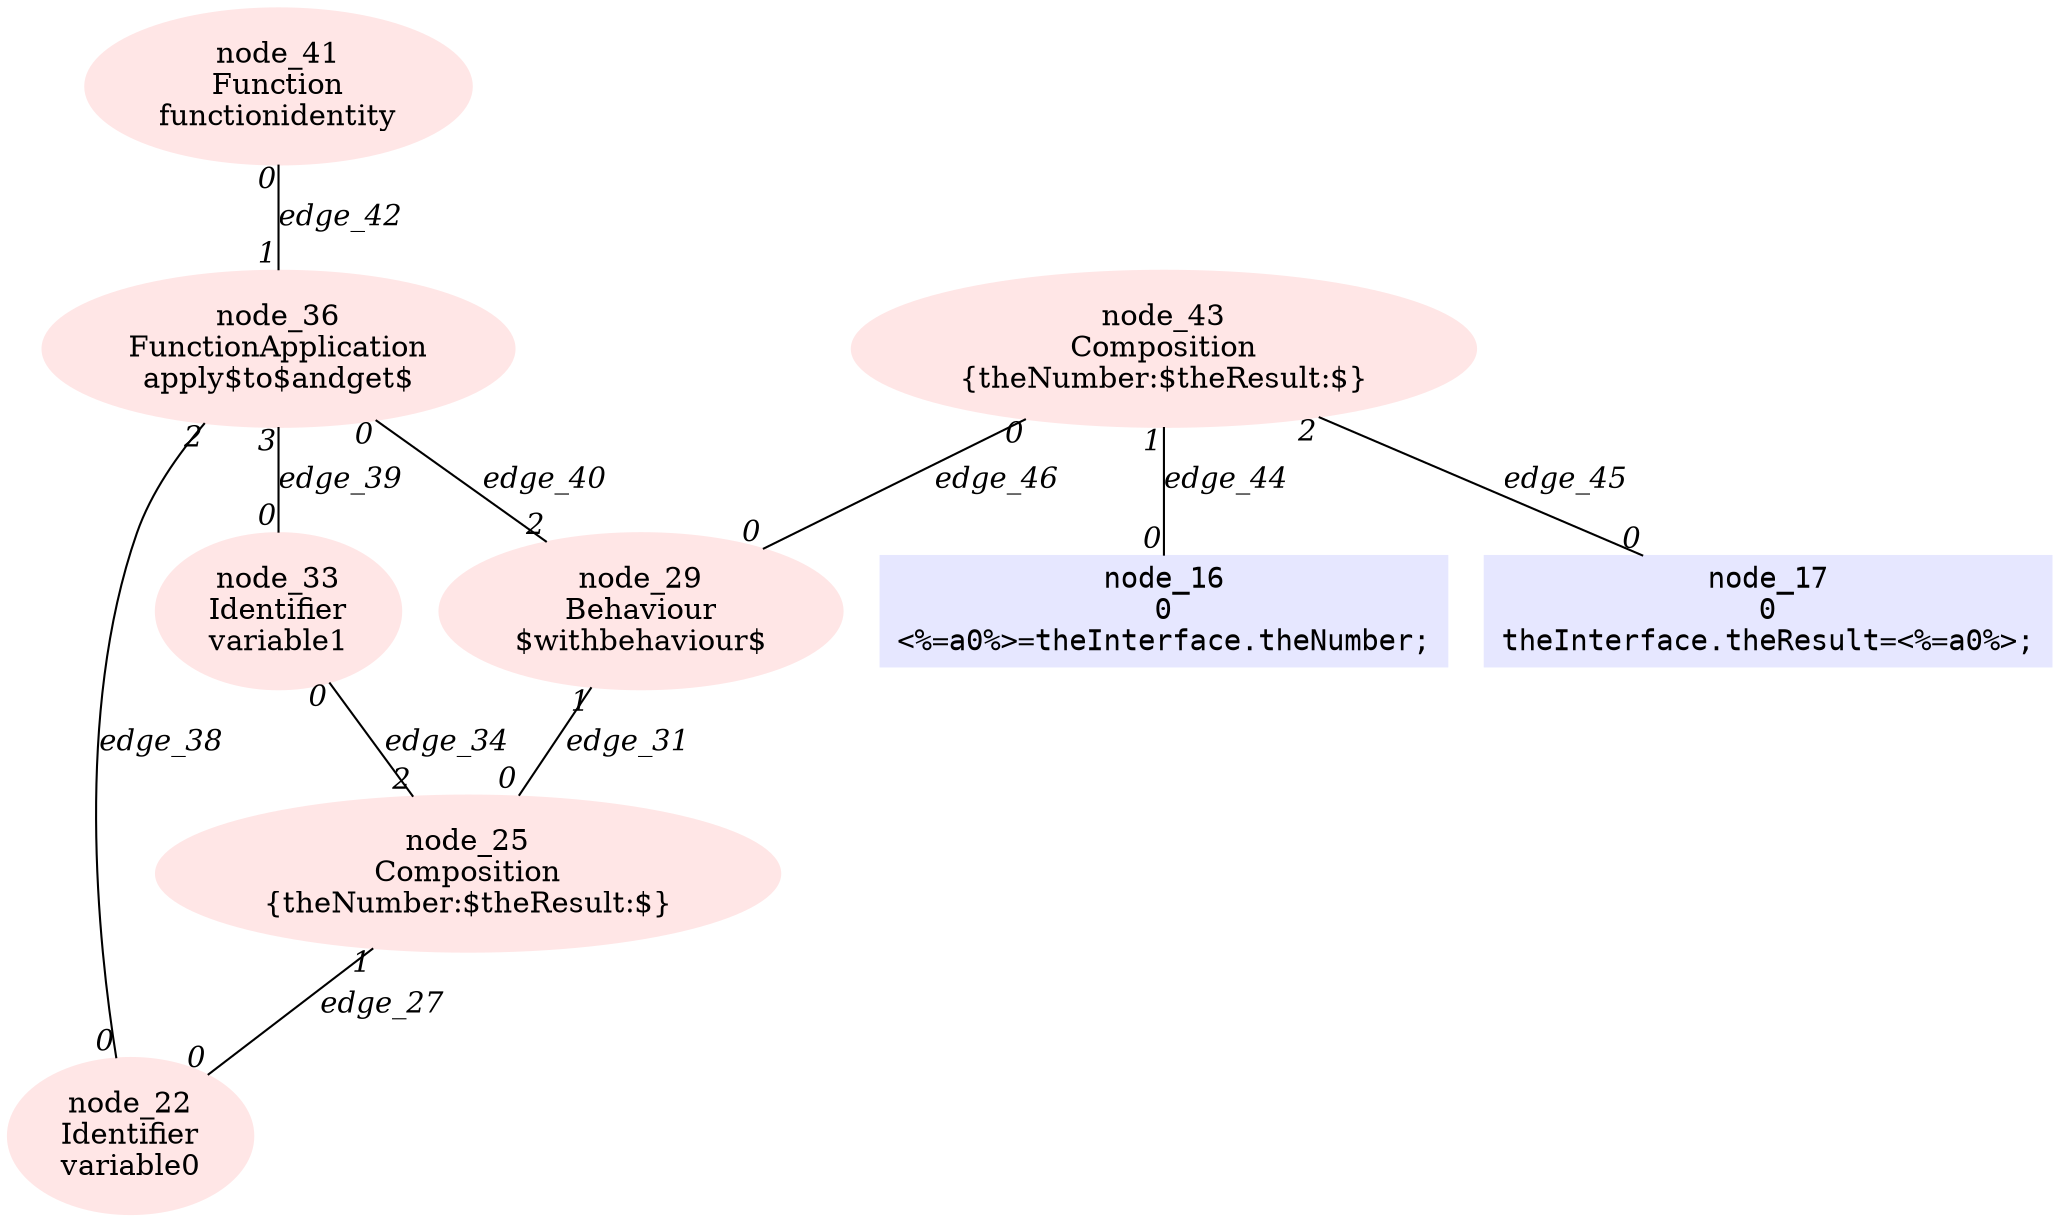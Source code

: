digraph g{node_22 [shape=ellipse, style=filled, color="0.0 0.1 1.0", label="node_22
Identifier
variable0" ]
node_25 [shape=ellipse, style=filled, color="0.0 0.1 1.0", label="node_25
Composition
{theNumber:$theResult:$}" ]
node_29 [shape=ellipse, style=filled, color="0.0 0.1 1.0", label="node_29
Behaviour
$withbehaviour$" ]
node_33 [shape=ellipse, style=filled, color="0.0 0.1 1.0", label="node_33
Identifier
variable1" ]
node_36 [shape=ellipse, style=filled, color="0.0 0.1 1.0", label="node_36
FunctionApplication
apply$to$andget$" ]
node_41 [shape=ellipse, style=filled, color="0.0 0.1 1.0", label="node_41
Function
functionidentity" ]
node_43 [shape=ellipse, style=filled, color="0.0 0.1 1.0", label="node_43
Composition
{theNumber:$theResult:$}" ]
node_16 [shape=box, style=filled, color="0.66 0.1 1.0", fontname="Courier", label="node_16
0
<%=a0%>=theInterface.theNumber;
" ]
node_17 [shape=box, style=filled, color="0.66 0.1 1.0", fontname="Courier", label="node_17
0
theInterface.theResult=<%=a0%>;
" ]
node_25 -> node_22 [dir=none, arrowHead=none, fontname="Times-Italic", label="edge_27",  headlabel="0", taillabel="1" ]
node_29 -> node_25 [dir=none, arrowHead=none, fontname="Times-Italic", label="edge_31",  headlabel="0", taillabel="1" ]
node_33 -> node_25 [dir=none, arrowHead=none, fontname="Times-Italic", label="edge_34",  headlabel="2", taillabel="0" ]
node_36 -> node_22 [dir=none, arrowHead=none, fontname="Times-Italic", label="edge_38",  headlabel="0", taillabel="2" ]
node_36 -> node_33 [dir=none, arrowHead=none, fontname="Times-Italic", label="edge_39",  headlabel="0", taillabel="3" ]
node_36 -> node_29 [dir=none, arrowHead=none, fontname="Times-Italic", label="edge_40",  headlabel="2", taillabel="0" ]
node_41 -> node_36 [dir=none, arrowHead=none, fontname="Times-Italic", label="edge_42",  headlabel="1", taillabel="0" ]
node_43 -> node_16 [dir=none, arrowHead=none, fontname="Times-Italic", label="edge_44",  headlabel="0", taillabel="1" ]
node_43 -> node_17 [dir=none, arrowHead=none, fontname="Times-Italic", label="edge_45",  headlabel="0", taillabel="2" ]
node_43 -> node_29 [dir=none, arrowHead=none, fontname="Times-Italic", label="edge_46",  headlabel="0", taillabel="0" ]
}